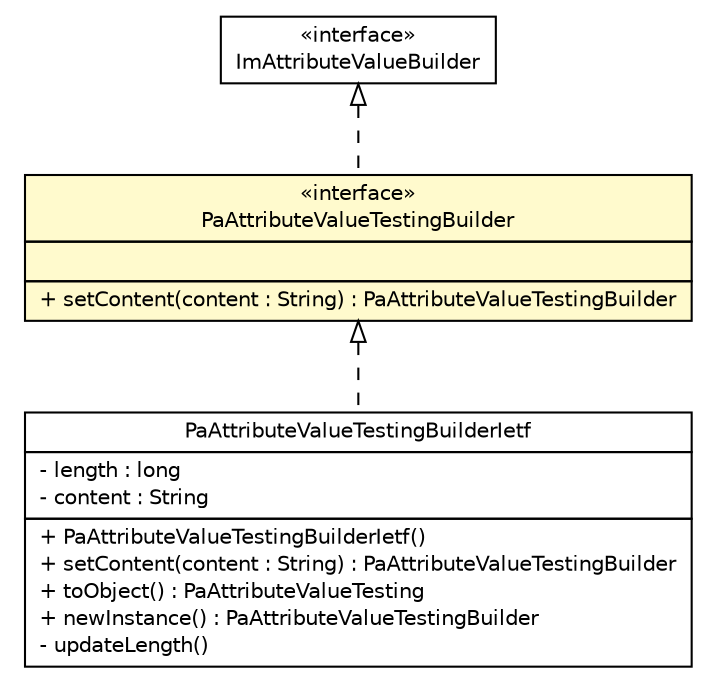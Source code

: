 #!/usr/local/bin/dot
#
# Class diagram 
# Generated by UMLGraph version R5_6 (http://www.umlgraph.org/)
#

digraph G {
	edge [fontname="Helvetica",fontsize=10,labelfontname="Helvetica",labelfontsize=10];
	node [fontname="Helvetica",fontsize=10,shape=plaintext];
	nodesep=0.25;
	ranksep=0.5;
	// de.hsbremen.tc.tnc.message.m.attribute.ImAttributeValueBuilder
	c87025 [label=<<table title="de.hsbremen.tc.tnc.message.m.attribute.ImAttributeValueBuilder" border="0" cellborder="1" cellspacing="0" cellpadding="2" port="p" href="../../../../../de/hsbremen/tc/tnc/message/m/attribute/ImAttributeValueBuilder.html">
		<tr><td><table border="0" cellspacing="0" cellpadding="1">
<tr><td align="center" balign="center"> &#171;interface&#187; </td></tr>
<tr><td align="center" balign="center"> ImAttributeValueBuilder </td></tr>
		</table></td></tr>
		</table>>, URL="../../../../../de/hsbremen/tc/tnc/message/m/attribute/ImAttributeValueBuilder.html", fontname="Helvetica", fontcolor="black", fontsize=10.0];
	// org.ietf.nea.pa.attribute.PaAttributeValueTestingBuilderIetf
	c87222 [label=<<table title="org.ietf.nea.pa.attribute.PaAttributeValueTestingBuilderIetf" border="0" cellborder="1" cellspacing="0" cellpadding="2" port="p" href="./PaAttributeValueTestingBuilderIetf.html">
		<tr><td><table border="0" cellspacing="0" cellpadding="1">
<tr><td align="center" balign="center"> PaAttributeValueTestingBuilderIetf </td></tr>
		</table></td></tr>
		<tr><td><table border="0" cellspacing="0" cellpadding="1">
<tr><td align="left" balign="left"> - length : long </td></tr>
<tr><td align="left" balign="left"> - content : String </td></tr>
		</table></td></tr>
		<tr><td><table border="0" cellspacing="0" cellpadding="1">
<tr><td align="left" balign="left"> + PaAttributeValueTestingBuilderIetf() </td></tr>
<tr><td align="left" balign="left"> + setContent(content : String) : PaAttributeValueTestingBuilder </td></tr>
<tr><td align="left" balign="left"> + toObject() : PaAttributeValueTesting </td></tr>
<tr><td align="left" balign="left"> + newInstance() : PaAttributeValueTestingBuilder </td></tr>
<tr><td align="left" balign="left"> - updateLength() </td></tr>
		</table></td></tr>
		</table>>, URL="./PaAttributeValueTestingBuilderIetf.html", fontname="Helvetica", fontcolor="black", fontsize=10.0];
	// org.ietf.nea.pa.attribute.PaAttributeValueTestingBuilder
	c87245 [label=<<table title="org.ietf.nea.pa.attribute.PaAttributeValueTestingBuilder" border="0" cellborder="1" cellspacing="0" cellpadding="2" port="p" bgcolor="lemonChiffon" href="./PaAttributeValueTestingBuilder.html">
		<tr><td><table border="0" cellspacing="0" cellpadding="1">
<tr><td align="center" balign="center"> &#171;interface&#187; </td></tr>
<tr><td align="center" balign="center"> PaAttributeValueTestingBuilder </td></tr>
		</table></td></tr>
		<tr><td><table border="0" cellspacing="0" cellpadding="1">
<tr><td align="left" balign="left">  </td></tr>
		</table></td></tr>
		<tr><td><table border="0" cellspacing="0" cellpadding="1">
<tr><td align="left" balign="left"> + setContent(content : String) : PaAttributeValueTestingBuilder </td></tr>
		</table></td></tr>
		</table>>, URL="./PaAttributeValueTestingBuilder.html", fontname="Helvetica", fontcolor="black", fontsize=10.0];
	//org.ietf.nea.pa.attribute.PaAttributeValueTestingBuilderIetf implements org.ietf.nea.pa.attribute.PaAttributeValueTestingBuilder
	c87245:p -> c87222:p [dir=back,arrowtail=empty,style=dashed];
	//org.ietf.nea.pa.attribute.PaAttributeValueTestingBuilder implements de.hsbremen.tc.tnc.message.m.attribute.ImAttributeValueBuilder
	c87025:p -> c87245:p [dir=back,arrowtail=empty,style=dashed];
}

